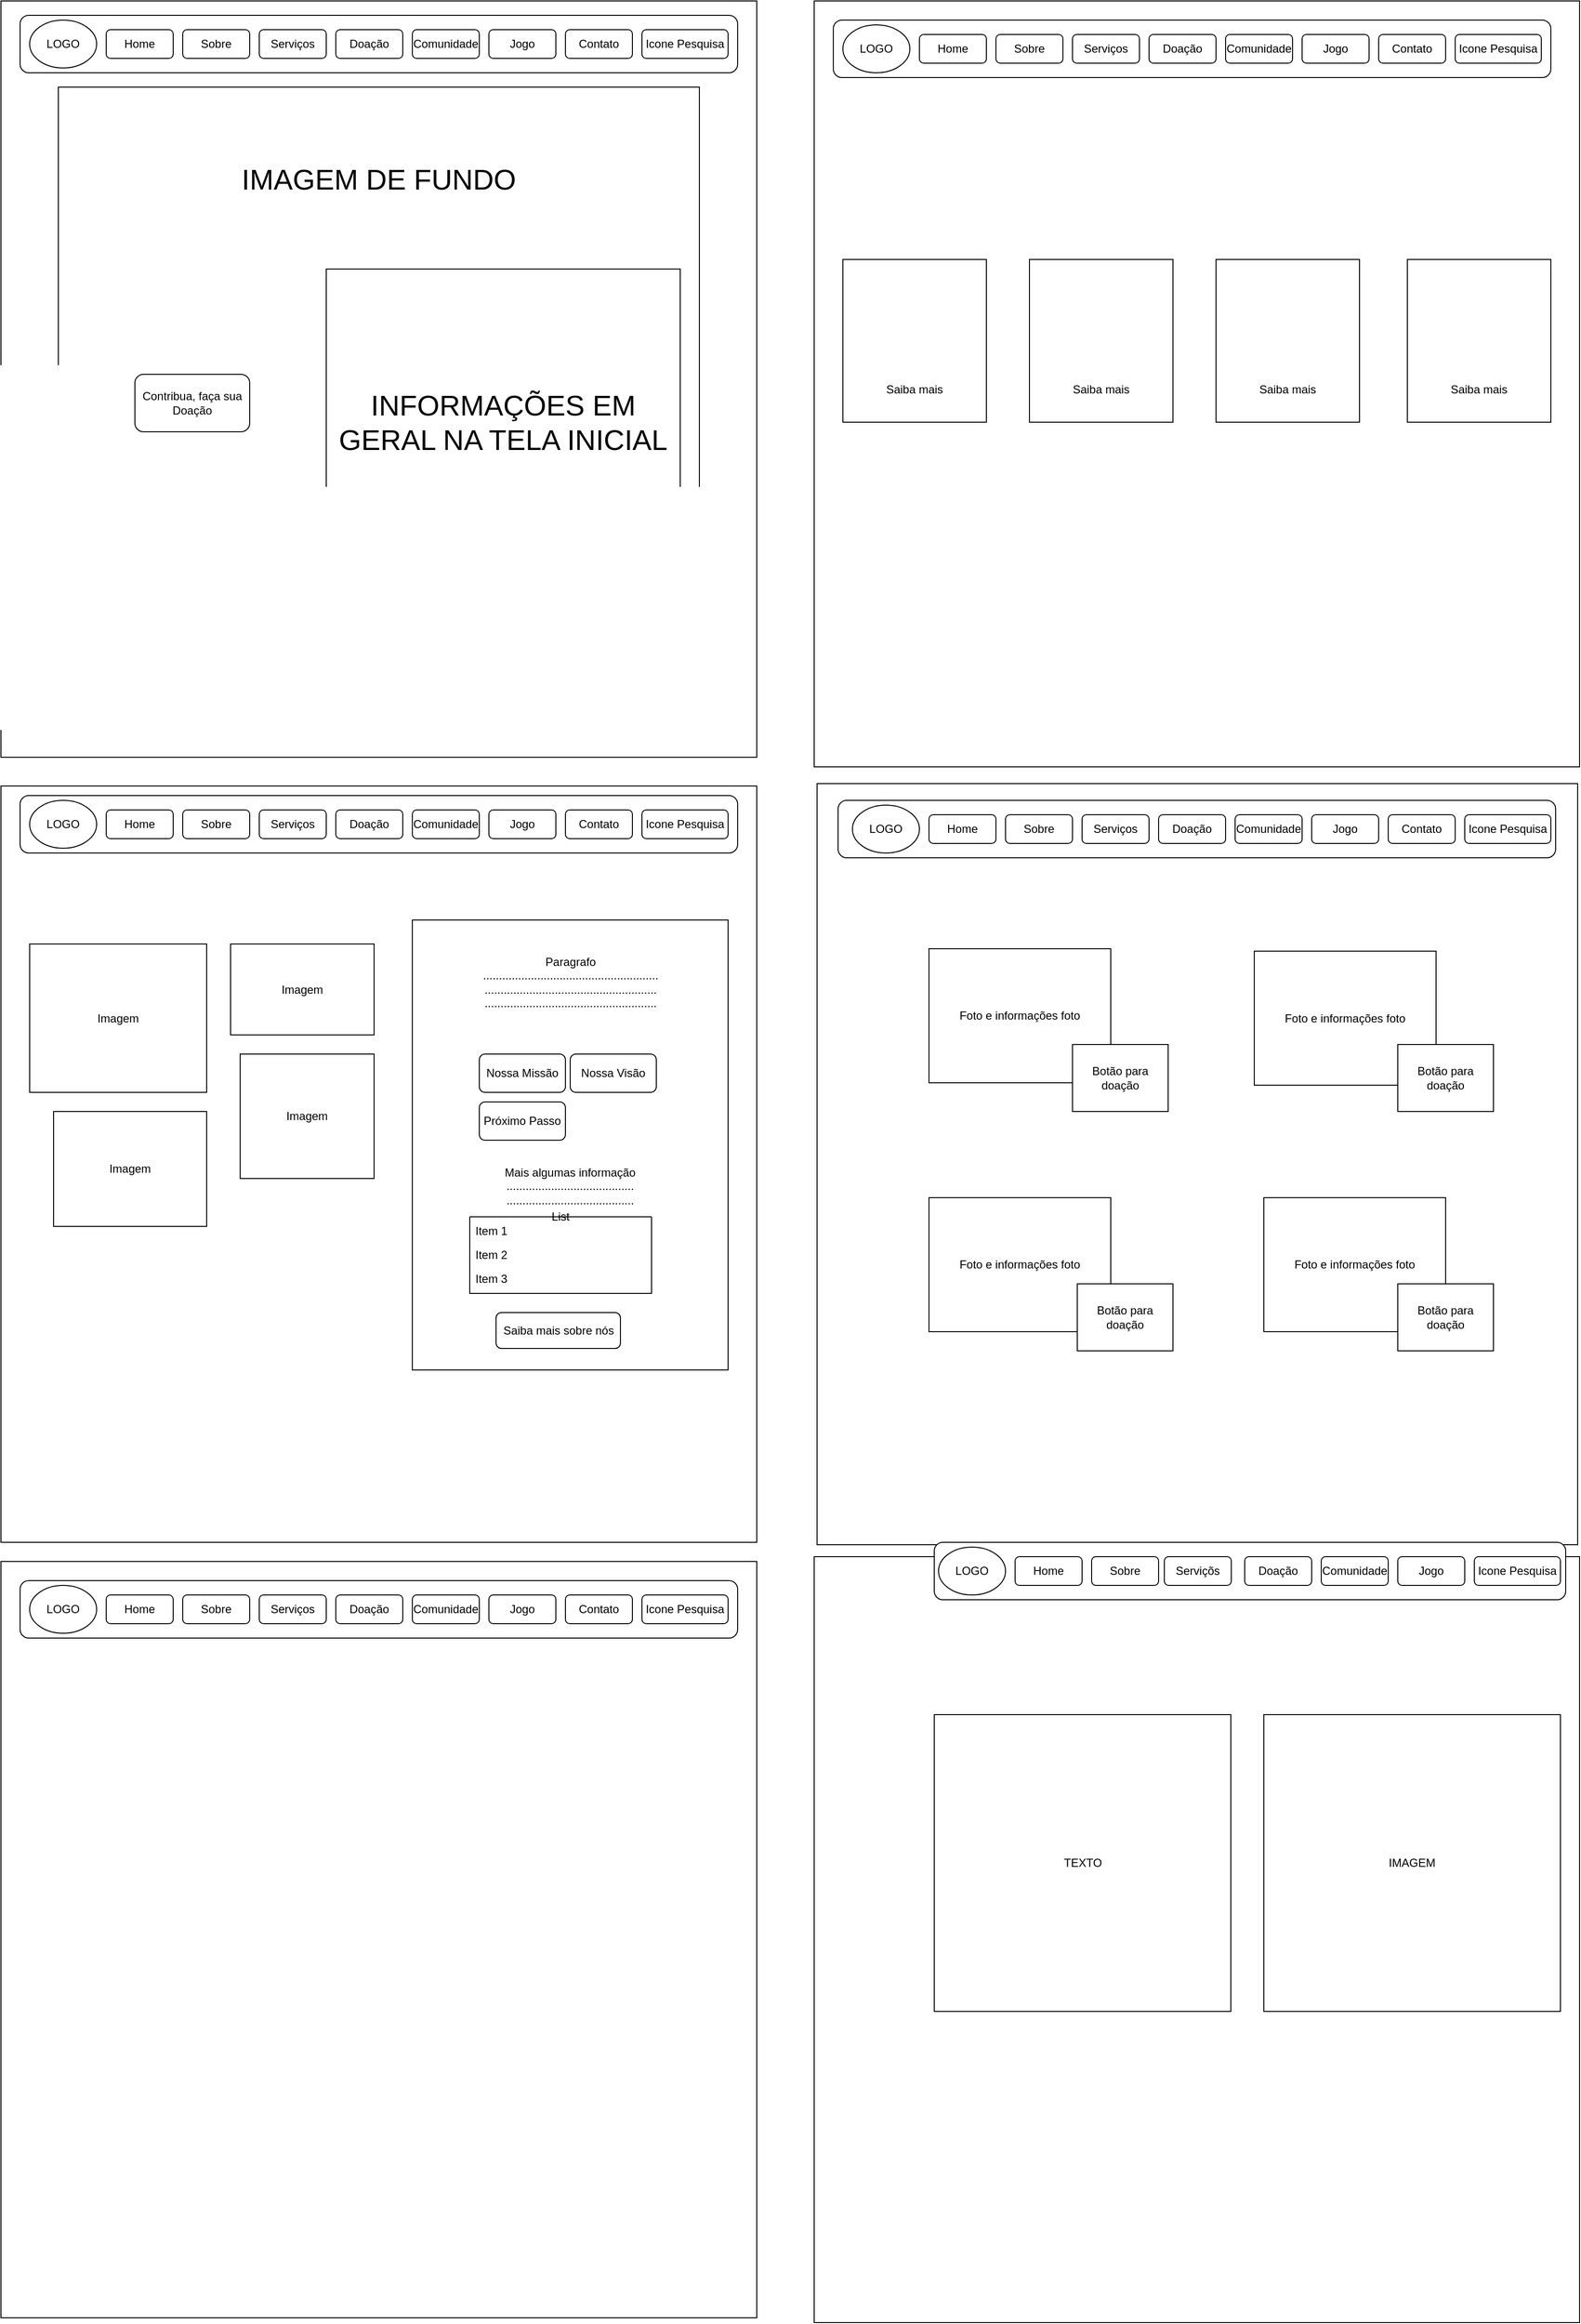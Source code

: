 <mxfile version="22.1.3" type="github">
  <diagram name="Página-1" id="8Q8NYWvQopLGxL6JcKgY">
    <mxGraphModel dx="1926" dy="1749" grid="1" gridSize="10" guides="1" tooltips="1" connect="1" arrows="1" fold="1" page="1" pageScale="1" pageWidth="827" pageHeight="1169" math="0" shadow="0">
      <root>
        <mxCell id="0" />
        <mxCell id="1" parent="0" />
        <mxCell id="k__9oxaFygpGIk1sYvMP-1" value="" style="whiteSpace=wrap;html=1;aspect=fixed;" vertex="1" parent="1">
          <mxGeometry x="-10" y="-1140" width="790" height="790" as="geometry" />
        </mxCell>
        <mxCell id="k__9oxaFygpGIk1sYvMP-2" value="" style="rounded=1;whiteSpace=wrap;html=1;" vertex="1" parent="1">
          <mxGeometry x="10" y="-1125" width="750" height="60" as="geometry" />
        </mxCell>
        <mxCell id="k__9oxaFygpGIk1sYvMP-6" value="Icone Pesquisa" style="rounded=1;whiteSpace=wrap;html=1;" vertex="1" parent="1">
          <mxGeometry x="660" y="-1110" width="90" height="30" as="geometry" />
        </mxCell>
        <mxCell id="k__9oxaFygpGIk1sYvMP-12" value="Home" style="rounded=1;whiteSpace=wrap;html=1;" vertex="1" parent="1">
          <mxGeometry x="100" y="-1110" width="70" height="30" as="geometry" />
        </mxCell>
        <mxCell id="k__9oxaFygpGIk1sYvMP-13" value="LOGO" style="ellipse;whiteSpace=wrap;html=1;" vertex="1" parent="1">
          <mxGeometry x="20" y="-1120" width="70" height="50" as="geometry" />
        </mxCell>
        <mxCell id="k__9oxaFygpGIk1sYvMP-14" value="Jogo" style="rounded=1;whiteSpace=wrap;html=1;" vertex="1" parent="1">
          <mxGeometry x="500" y="-1110" width="70" height="30" as="geometry" />
        </mxCell>
        <mxCell id="k__9oxaFygpGIk1sYvMP-16" value="Contato" style="rounded=1;whiteSpace=wrap;html=1;" vertex="1" parent="1">
          <mxGeometry x="580" y="-1110" width="70" height="30" as="geometry" />
        </mxCell>
        <mxCell id="k__9oxaFygpGIk1sYvMP-17" value="" style="whiteSpace=wrap;html=1;aspect=fixed;" vertex="1" parent="1">
          <mxGeometry x="-10" y="-320" width="790" height="790" as="geometry" />
        </mxCell>
        <mxCell id="k__9oxaFygpGIk1sYvMP-25" value="" style="rounded=0;whiteSpace=wrap;html=1;" vertex="1" parent="1">
          <mxGeometry x="420" y="-180" width="330" height="470" as="geometry" />
        </mxCell>
        <mxCell id="k__9oxaFygpGIk1sYvMP-26" value="Paragrafo .......................................................&lt;br&gt;......................................................&lt;br&gt;......................................................&lt;br&gt;" style="text;html=1;strokeColor=none;fillColor=none;align=center;verticalAlign=middle;whiteSpace=wrap;rounded=0;" vertex="1" parent="1">
          <mxGeometry x="532.5" y="-150" width="105" height="70" as="geometry" />
        </mxCell>
        <mxCell id="k__9oxaFygpGIk1sYvMP-29" value="List" style="swimlane;fontStyle=0;childLayout=stackLayout;horizontal=1;startSize=0;horizontalStack=0;resizeParent=1;resizeParentMax=0;resizeLast=0;collapsible=1;marginBottom=0;whiteSpace=wrap;html=1;" vertex="1" parent="1">
          <mxGeometry x="480" y="130" width="190" height="80" as="geometry" />
        </mxCell>
        <mxCell id="k__9oxaFygpGIk1sYvMP-30" value="Item 1" style="text;strokeColor=none;fillColor=none;align=left;verticalAlign=middle;spacingLeft=4;spacingRight=4;overflow=hidden;points=[[0,0.5],[1,0.5]];portConstraint=eastwest;rotatable=0;whiteSpace=wrap;html=1;" vertex="1" parent="k__9oxaFygpGIk1sYvMP-29">
          <mxGeometry width="190" height="30" as="geometry" />
        </mxCell>
        <mxCell id="k__9oxaFygpGIk1sYvMP-31" value="Item 2" style="text;strokeColor=none;fillColor=none;align=left;verticalAlign=middle;spacingLeft=4;spacingRight=4;overflow=hidden;points=[[0,0.5],[1,0.5]];portConstraint=eastwest;rotatable=0;whiteSpace=wrap;html=1;" vertex="1" parent="k__9oxaFygpGIk1sYvMP-29">
          <mxGeometry y="30" width="190" height="20" as="geometry" />
        </mxCell>
        <mxCell id="k__9oxaFygpGIk1sYvMP-32" value="Item 3" style="text;strokeColor=none;fillColor=none;align=left;verticalAlign=middle;spacingLeft=4;spacingRight=4;overflow=hidden;points=[[0,0.5],[1,0.5]];portConstraint=eastwest;rotatable=0;whiteSpace=wrap;html=1;" vertex="1" parent="k__9oxaFygpGIk1sYvMP-29">
          <mxGeometry y="50" width="190" height="30" as="geometry" />
        </mxCell>
        <mxCell id="k__9oxaFygpGIk1sYvMP-33" value="Nossa Missão" style="rounded=1;whiteSpace=wrap;html=1;" vertex="1" parent="1">
          <mxGeometry x="490" y="-40" width="90" height="40" as="geometry" />
        </mxCell>
        <mxCell id="k__9oxaFygpGIk1sYvMP-34" value="Nossa Visão" style="rounded=1;whiteSpace=wrap;html=1;" vertex="1" parent="1">
          <mxGeometry x="585" y="-40" width="90" height="40" as="geometry" />
        </mxCell>
        <mxCell id="k__9oxaFygpGIk1sYvMP-35" value="Próximo Passo" style="rounded=1;whiteSpace=wrap;html=1;" vertex="1" parent="1">
          <mxGeometry x="490" y="10" width="90" height="40" as="geometry" />
        </mxCell>
        <mxCell id="k__9oxaFygpGIk1sYvMP-38" value="&lt;font style=&quot;font-size: 30px;&quot;&gt;&lt;br&gt;&lt;br&gt;IMAGEM DE FUNDO&lt;/font&gt;" style="whiteSpace=wrap;html=1;aspect=fixed;verticalAlign=top;" vertex="1" parent="1">
          <mxGeometry x="50" y="-1050" width="670" height="670" as="geometry" />
        </mxCell>
        <mxCell id="k__9oxaFygpGIk1sYvMP-41" value="&lt;font style=&quot;font-size: 30px;&quot;&gt;INFORMAÇÕES EM GERAL NA TELA INICIAL&lt;/font&gt;" style="rounded=0;whiteSpace=wrap;html=1;" vertex="1" parent="1">
          <mxGeometry x="330" y="-860" width="370" height="320" as="geometry" />
        </mxCell>
        <mxCell id="k__9oxaFygpGIk1sYvMP-42" value="Contribua, faça sua&lt;br&gt;Doação" style="rounded=1;whiteSpace=wrap;html=1;" vertex="1" parent="1">
          <mxGeometry x="130" y="-750" width="120" height="60" as="geometry" />
        </mxCell>
        <mxCell id="k__9oxaFygpGIk1sYvMP-46" value="Mais algumas informação&lt;br&gt;........................................&lt;br&gt;........................................" style="text;html=1;strokeColor=none;fillColor=none;align=center;verticalAlign=middle;whiteSpace=wrap;rounded=0;" vertex="1" parent="1">
          <mxGeometry x="480" y="75" width="210" height="45" as="geometry" />
        </mxCell>
        <mxCell id="k__9oxaFygpGIk1sYvMP-47" value="Imagem" style="rounded=0;whiteSpace=wrap;html=1;" vertex="1" parent="1">
          <mxGeometry x="20" y="-155" width="185" height="155" as="geometry" />
        </mxCell>
        <mxCell id="k__9oxaFygpGIk1sYvMP-48" value="Imagem" style="rounded=0;whiteSpace=wrap;html=1;" vertex="1" parent="1">
          <mxGeometry x="230" y="-155" width="150" height="95" as="geometry" />
        </mxCell>
        <mxCell id="k__9oxaFygpGIk1sYvMP-49" value="Imagem" style="rounded=0;whiteSpace=wrap;html=1;" vertex="1" parent="1">
          <mxGeometry x="45" y="20" width="160" height="120" as="geometry" />
        </mxCell>
        <mxCell id="k__9oxaFygpGIk1sYvMP-50" value="Imagem" style="rounded=0;whiteSpace=wrap;html=1;" vertex="1" parent="1">
          <mxGeometry x="240" y="-40" width="140" height="130" as="geometry" />
        </mxCell>
        <mxCell id="k__9oxaFygpGIk1sYvMP-55" value="Saiba mais sobre nós" style="rounded=1;whiteSpace=wrap;html=1;" vertex="1" parent="1">
          <mxGeometry x="507.5" y="230" width="130" height="37.5" as="geometry" />
        </mxCell>
        <mxCell id="k__9oxaFygpGIk1sYvMP-56" value="" style="whiteSpace=wrap;html=1;aspect=fixed;" vertex="1" parent="1">
          <mxGeometry x="840" y="-1140" width="800" height="800" as="geometry" />
        </mxCell>
        <mxCell id="k__9oxaFygpGIk1sYvMP-57" value="&lt;br&gt;&lt;br&gt;&lt;br&gt;&lt;br&gt;&lt;br&gt;&lt;br&gt;&lt;br&gt;Saiba mais" style="rounded=0;whiteSpace=wrap;html=1;" vertex="1" parent="1">
          <mxGeometry x="870" y="-870" width="150" height="170" as="geometry" />
        </mxCell>
        <mxCell id="k__9oxaFygpGIk1sYvMP-58" value="&lt;br&gt;&lt;br&gt;&lt;br&gt;&lt;br&gt;&lt;br&gt;&lt;br&gt;&lt;br&gt;Saiba mais" style="rounded=0;whiteSpace=wrap;html=1;" vertex="1" parent="1">
          <mxGeometry x="1065" y="-870" width="150" height="170" as="geometry" />
        </mxCell>
        <mxCell id="k__9oxaFygpGIk1sYvMP-59" value="&lt;br&gt;&lt;br&gt;&lt;br&gt;&lt;br&gt;&lt;br&gt;&lt;br&gt;&lt;br&gt;Saiba mais" style="rounded=0;whiteSpace=wrap;html=1;" vertex="1" parent="1">
          <mxGeometry x="1260" y="-870" width="150" height="170" as="geometry" />
        </mxCell>
        <mxCell id="k__9oxaFygpGIk1sYvMP-60" value="&lt;br&gt;&lt;br&gt;&lt;br&gt;&lt;br&gt;&lt;br&gt;&lt;br&gt;&lt;br&gt;Saiba mais" style="rounded=0;whiteSpace=wrap;html=1;" vertex="1" parent="1">
          <mxGeometry x="1460" y="-870" width="150" height="170" as="geometry" />
        </mxCell>
        <mxCell id="k__9oxaFygpGIk1sYvMP-87" style="edgeStyle=orthogonalEdgeStyle;rounded=0;orthogonalLoop=1;jettySize=auto;html=1;exitX=0.5;exitY=1;exitDx=0;exitDy=0;" edge="1" parent="1">
          <mxGeometry relative="1" as="geometry">
            <mxPoint x="1185" y="-930" as="sourcePoint" />
            <mxPoint x="1185" y="-930" as="targetPoint" />
          </mxGeometry>
        </mxCell>
        <mxCell id="k__9oxaFygpGIk1sYvMP-92" value="" style="whiteSpace=wrap;html=1;aspect=fixed;" vertex="1" parent="1">
          <mxGeometry x="843" y="-322.5" width="795" height="795" as="geometry" />
        </mxCell>
        <mxCell id="k__9oxaFygpGIk1sYvMP-93" value="Foto e informações foto" style="rounded=0;whiteSpace=wrap;html=1;" vertex="1" parent="1">
          <mxGeometry x="960" y="-150" width="190" height="140" as="geometry" />
        </mxCell>
        <mxCell id="k__9oxaFygpGIk1sYvMP-94" value="Foto e informações foto" style="rounded=0;whiteSpace=wrap;html=1;" vertex="1" parent="1">
          <mxGeometry x="1310" y="110" width="190" height="140" as="geometry" />
        </mxCell>
        <mxCell id="k__9oxaFygpGIk1sYvMP-95" value="Foto e informações foto" style="rounded=0;whiteSpace=wrap;html=1;" vertex="1" parent="1">
          <mxGeometry x="960" y="110" width="190" height="140" as="geometry" />
        </mxCell>
        <mxCell id="k__9oxaFygpGIk1sYvMP-96" value="Foto e informações foto" style="rounded=0;whiteSpace=wrap;html=1;" vertex="1" parent="1">
          <mxGeometry x="1300" y="-147.5" width="190" height="140" as="geometry" />
        </mxCell>
        <mxCell id="k__9oxaFygpGIk1sYvMP-112" value="Botão para doação" style="rounded=0;whiteSpace=wrap;html=1;" vertex="1" parent="1">
          <mxGeometry x="1110" y="-50" width="100" height="70" as="geometry" />
        </mxCell>
        <mxCell id="k__9oxaFygpGIk1sYvMP-114" value="Botão para doação" style="rounded=0;whiteSpace=wrap;html=1;" vertex="1" parent="1">
          <mxGeometry x="1450" y="200" width="100" height="70" as="geometry" />
        </mxCell>
        <mxCell id="k__9oxaFygpGIk1sYvMP-115" value="Botão para doação" style="rounded=0;whiteSpace=wrap;html=1;" vertex="1" parent="1">
          <mxGeometry x="1115" y="200" width="100" height="70" as="geometry" />
        </mxCell>
        <mxCell id="k__9oxaFygpGIk1sYvMP-116" value="Botão para doação" style="rounded=0;whiteSpace=wrap;html=1;" vertex="1" parent="1">
          <mxGeometry x="1450" y="-50" width="100" height="70" as="geometry" />
        </mxCell>
        <mxCell id="k__9oxaFygpGIk1sYvMP-117" value="" style="whiteSpace=wrap;html=1;aspect=fixed;" vertex="1" parent="1">
          <mxGeometry x="840" y="485" width="800" height="800" as="geometry" />
        </mxCell>
        <mxCell id="k__9oxaFygpGIk1sYvMP-118" value="TEXTO" style="whiteSpace=wrap;html=1;aspect=fixed;" vertex="1" parent="1">
          <mxGeometry x="965.5" y="650" width="310" height="310" as="geometry" />
        </mxCell>
        <mxCell id="k__9oxaFygpGIk1sYvMP-119" value="IMAGEM" style="whiteSpace=wrap;html=1;aspect=fixed;" vertex="1" parent="1">
          <mxGeometry x="1310" y="650" width="310" height="310" as="geometry" />
        </mxCell>
        <mxCell id="k__9oxaFygpGIk1sYvMP-120" value="" style="rounded=1;whiteSpace=wrap;html=1;" vertex="1" parent="1">
          <mxGeometry x="965.5" y="470" width="660" height="60" as="geometry" />
        </mxCell>
        <mxCell id="k__9oxaFygpGIk1sYvMP-121" value="Icone Pesquisa" style="rounded=1;whiteSpace=wrap;html=1;" vertex="1" parent="1">
          <mxGeometry x="1530" y="485" width="90" height="30" as="geometry" />
        </mxCell>
        <mxCell id="k__9oxaFygpGIk1sYvMP-122" value="LOGO" style="ellipse;whiteSpace=wrap;html=1;" vertex="1" parent="1">
          <mxGeometry x="970" y="475" width="70" height="50" as="geometry" />
        </mxCell>
        <mxCell id="k__9oxaFygpGIk1sYvMP-123" value="Home" style="rounded=1;whiteSpace=wrap;html=1;" vertex="1" parent="1">
          <mxGeometry x="1050" y="485" width="70" height="30" as="geometry" />
        </mxCell>
        <mxCell id="k__9oxaFygpGIk1sYvMP-124" value="Sobre" style="rounded=1;whiteSpace=wrap;html=1;" vertex="1" parent="1">
          <mxGeometry x="1130" y="485" width="70" height="30" as="geometry" />
        </mxCell>
        <mxCell id="k__9oxaFygpGIk1sYvMP-128" value="Serviçõs" style="rounded=1;whiteSpace=wrap;html=1;" vertex="1" parent="1">
          <mxGeometry x="1206" y="485" width="70" height="30" as="geometry" />
        </mxCell>
        <mxCell id="k__9oxaFygpGIk1sYvMP-129" value="Jogo" style="rounded=1;whiteSpace=wrap;html=1;" vertex="1" parent="1">
          <mxGeometry x="1450" y="485" width="70" height="30" as="geometry" />
        </mxCell>
        <mxCell id="k__9oxaFygpGIk1sYvMP-130" value="Comunidade" style="rounded=1;whiteSpace=wrap;html=1;" vertex="1" parent="1">
          <mxGeometry x="1370" y="485" width="70" height="30" as="geometry" />
        </mxCell>
        <mxCell id="k__9oxaFygpGIk1sYvMP-131" value="Doação" style="rounded=1;whiteSpace=wrap;html=1;" vertex="1" parent="1">
          <mxGeometry x="1290" y="485" width="70" height="30" as="geometry" />
        </mxCell>
        <mxCell id="k__9oxaFygpGIk1sYvMP-133" value="Sobre" style="rounded=1;whiteSpace=wrap;html=1;" vertex="1" parent="1">
          <mxGeometry x="180" y="-1110" width="70" height="30" as="geometry" />
        </mxCell>
        <mxCell id="k__9oxaFygpGIk1sYvMP-134" value="Serviços" style="rounded=1;whiteSpace=wrap;html=1;" vertex="1" parent="1">
          <mxGeometry x="260" y="-1110" width="70" height="30" as="geometry" />
        </mxCell>
        <mxCell id="k__9oxaFygpGIk1sYvMP-135" value="Doação" style="rounded=1;whiteSpace=wrap;html=1;" vertex="1" parent="1">
          <mxGeometry x="340" y="-1110" width="70" height="30" as="geometry" />
        </mxCell>
        <mxCell id="k__9oxaFygpGIk1sYvMP-136" value="Comunidade" style="rounded=1;whiteSpace=wrap;html=1;" vertex="1" parent="1">
          <mxGeometry x="420" y="-1110" width="70" height="30" as="geometry" />
        </mxCell>
        <mxCell id="k__9oxaFygpGIk1sYvMP-137" value="" style="rounded=1;whiteSpace=wrap;html=1;" vertex="1" parent="1">
          <mxGeometry x="10" y="-310" width="750" height="60" as="geometry" />
        </mxCell>
        <mxCell id="k__9oxaFygpGIk1sYvMP-138" value="LOGO" style="ellipse;whiteSpace=wrap;html=1;" vertex="1" parent="1">
          <mxGeometry x="20" y="-305" width="70" height="50" as="geometry" />
        </mxCell>
        <mxCell id="k__9oxaFygpGIk1sYvMP-139" value="Icone Pesquisa" style="rounded=1;whiteSpace=wrap;html=1;" vertex="1" parent="1">
          <mxGeometry x="660" y="-295" width="90" height="30" as="geometry" />
        </mxCell>
        <mxCell id="k__9oxaFygpGIk1sYvMP-140" value="Home" style="rounded=1;whiteSpace=wrap;html=1;" vertex="1" parent="1">
          <mxGeometry x="100" y="-295" width="70" height="30" as="geometry" />
        </mxCell>
        <mxCell id="k__9oxaFygpGIk1sYvMP-141" value="Serviços" style="rounded=1;whiteSpace=wrap;html=1;" vertex="1" parent="1">
          <mxGeometry x="260" y="-295" width="70" height="30" as="geometry" />
        </mxCell>
        <mxCell id="k__9oxaFygpGIk1sYvMP-142" value="Doação" style="rounded=1;whiteSpace=wrap;html=1;" vertex="1" parent="1">
          <mxGeometry x="340" y="-295" width="70" height="30" as="geometry" />
        </mxCell>
        <mxCell id="k__9oxaFygpGIk1sYvMP-143" value="Comunidade" style="rounded=1;whiteSpace=wrap;html=1;" vertex="1" parent="1">
          <mxGeometry x="420" y="-295" width="70" height="30" as="geometry" />
        </mxCell>
        <mxCell id="k__9oxaFygpGIk1sYvMP-144" value="Jogo" style="rounded=1;whiteSpace=wrap;html=1;" vertex="1" parent="1">
          <mxGeometry x="500" y="-295" width="70" height="30" as="geometry" />
        </mxCell>
        <mxCell id="k__9oxaFygpGIk1sYvMP-145" value="Contato" style="rounded=1;whiteSpace=wrap;html=1;" vertex="1" parent="1">
          <mxGeometry x="580" y="-295" width="70" height="30" as="geometry" />
        </mxCell>
        <mxCell id="k__9oxaFygpGIk1sYvMP-146" value="Sobre" style="rounded=1;whiteSpace=wrap;html=1;" vertex="1" parent="1">
          <mxGeometry x="180" y="-295" width="70" height="30" as="geometry" />
        </mxCell>
        <mxCell id="k__9oxaFygpGIk1sYvMP-148" value="" style="rounded=1;whiteSpace=wrap;html=1;" vertex="1" parent="1">
          <mxGeometry x="865" y="-305" width="750" height="60" as="geometry" />
        </mxCell>
        <mxCell id="k__9oxaFygpGIk1sYvMP-149" value="Icone Pesquisa" style="rounded=1;whiteSpace=wrap;html=1;" vertex="1" parent="1">
          <mxGeometry x="1520" y="-290" width="90" height="30" as="geometry" />
        </mxCell>
        <mxCell id="k__9oxaFygpGIk1sYvMP-150" value="LOGO" style="ellipse;whiteSpace=wrap;html=1;" vertex="1" parent="1">
          <mxGeometry x="880" y="-300" width="70" height="50" as="geometry" />
        </mxCell>
        <mxCell id="k__9oxaFygpGIk1sYvMP-151" value="Home" style="rounded=1;whiteSpace=wrap;html=1;" vertex="1" parent="1">
          <mxGeometry x="960" y="-290" width="70" height="30" as="geometry" />
        </mxCell>
        <mxCell id="k__9oxaFygpGIk1sYvMP-152" value="Sobre" style="rounded=1;whiteSpace=wrap;html=1;" vertex="1" parent="1">
          <mxGeometry x="1040" y="-290" width="70" height="30" as="geometry" />
        </mxCell>
        <mxCell id="k__9oxaFygpGIk1sYvMP-153" value="Serviços" style="rounded=1;whiteSpace=wrap;html=1;" vertex="1" parent="1">
          <mxGeometry x="1120" y="-290" width="70" height="30" as="geometry" />
        </mxCell>
        <mxCell id="k__9oxaFygpGIk1sYvMP-154" value="Doação" style="rounded=1;whiteSpace=wrap;html=1;" vertex="1" parent="1">
          <mxGeometry x="1200" y="-290" width="70" height="30" as="geometry" />
        </mxCell>
        <mxCell id="k__9oxaFygpGIk1sYvMP-155" value="Comunidade" style="rounded=1;whiteSpace=wrap;html=1;" vertex="1" parent="1">
          <mxGeometry x="1280" y="-290" width="70" height="30" as="geometry" />
        </mxCell>
        <mxCell id="k__9oxaFygpGIk1sYvMP-156" value="Jogo" style="rounded=1;whiteSpace=wrap;html=1;" vertex="1" parent="1">
          <mxGeometry x="1360" y="-290" width="70" height="30" as="geometry" />
        </mxCell>
        <mxCell id="k__9oxaFygpGIk1sYvMP-157" value="Contato" style="rounded=1;whiteSpace=wrap;html=1;" vertex="1" parent="1">
          <mxGeometry x="1440" y="-290" width="70" height="30" as="geometry" />
        </mxCell>
        <mxCell id="k__9oxaFygpGIk1sYvMP-158" value="" style="rounded=1;whiteSpace=wrap;html=1;" vertex="1" parent="1">
          <mxGeometry x="860" y="-1120" width="750" height="60" as="geometry" />
        </mxCell>
        <mxCell id="k__9oxaFygpGIk1sYvMP-159" value="Icone Pesquisa" style="rounded=1;whiteSpace=wrap;html=1;" vertex="1" parent="1">
          <mxGeometry x="1510" y="-1105" width="90" height="30" as="geometry" />
        </mxCell>
        <mxCell id="k__9oxaFygpGIk1sYvMP-160" value="LOGO" style="ellipse;whiteSpace=wrap;html=1;" vertex="1" parent="1">
          <mxGeometry x="870" y="-1115" width="70" height="50" as="geometry" />
        </mxCell>
        <mxCell id="k__9oxaFygpGIk1sYvMP-161" value="Home" style="rounded=1;whiteSpace=wrap;html=1;" vertex="1" parent="1">
          <mxGeometry x="950" y="-1105" width="70" height="30" as="geometry" />
        </mxCell>
        <mxCell id="k__9oxaFygpGIk1sYvMP-162" value="Sobre" style="rounded=1;whiteSpace=wrap;html=1;" vertex="1" parent="1">
          <mxGeometry x="1030" y="-1105" width="70" height="30" as="geometry" />
        </mxCell>
        <mxCell id="k__9oxaFygpGIk1sYvMP-163" value="Serviços" style="rounded=1;whiteSpace=wrap;html=1;" vertex="1" parent="1">
          <mxGeometry x="1110" y="-1105" width="70" height="30" as="geometry" />
        </mxCell>
        <mxCell id="k__9oxaFygpGIk1sYvMP-164" value="Doação" style="rounded=1;whiteSpace=wrap;html=1;" vertex="1" parent="1">
          <mxGeometry x="1190" y="-1105" width="70" height="30" as="geometry" />
        </mxCell>
        <mxCell id="k__9oxaFygpGIk1sYvMP-165" value="Comunidade" style="rounded=1;whiteSpace=wrap;html=1;" vertex="1" parent="1">
          <mxGeometry x="1270" y="-1105" width="70" height="30" as="geometry" />
        </mxCell>
        <mxCell id="k__9oxaFygpGIk1sYvMP-166" value="Jogo" style="rounded=1;whiteSpace=wrap;html=1;" vertex="1" parent="1">
          <mxGeometry x="1350" y="-1105" width="70" height="30" as="geometry" />
        </mxCell>
        <mxCell id="k__9oxaFygpGIk1sYvMP-167" value="Contato" style="rounded=1;whiteSpace=wrap;html=1;" vertex="1" parent="1">
          <mxGeometry x="1430" y="-1105" width="70" height="30" as="geometry" />
        </mxCell>
        <mxCell id="k__9oxaFygpGIk1sYvMP-168" value="" style="whiteSpace=wrap;html=1;aspect=fixed;" vertex="1" parent="1">
          <mxGeometry x="-10" y="490" width="790" height="790" as="geometry" />
        </mxCell>
        <mxCell id="k__9oxaFygpGIk1sYvMP-169" value="" style="rounded=1;whiteSpace=wrap;html=1;" vertex="1" parent="1">
          <mxGeometry x="10" y="510" width="750" height="60" as="geometry" />
        </mxCell>
        <mxCell id="k__9oxaFygpGIk1sYvMP-170" value="LOGO" style="ellipse;whiteSpace=wrap;html=1;" vertex="1" parent="1">
          <mxGeometry x="20" y="515" width="70" height="50" as="geometry" />
        </mxCell>
        <mxCell id="k__9oxaFygpGIk1sYvMP-171" value="Home" style="rounded=1;whiteSpace=wrap;html=1;" vertex="1" parent="1">
          <mxGeometry x="100" y="525" width="70" height="30" as="geometry" />
        </mxCell>
        <mxCell id="k__9oxaFygpGIk1sYvMP-172" value="Sobre" style="rounded=1;whiteSpace=wrap;html=1;" vertex="1" parent="1">
          <mxGeometry x="180" y="525" width="70" height="30" as="geometry" />
        </mxCell>
        <mxCell id="k__9oxaFygpGIk1sYvMP-173" value="Serviços" style="rounded=1;whiteSpace=wrap;html=1;" vertex="1" parent="1">
          <mxGeometry x="260" y="525" width="70" height="30" as="geometry" />
        </mxCell>
        <mxCell id="k__9oxaFygpGIk1sYvMP-174" value="Doação" style="rounded=1;whiteSpace=wrap;html=1;" vertex="1" parent="1">
          <mxGeometry x="340" y="525" width="70" height="30" as="geometry" />
        </mxCell>
        <mxCell id="k__9oxaFygpGIk1sYvMP-175" value="Comunidade" style="rounded=1;whiteSpace=wrap;html=1;" vertex="1" parent="1">
          <mxGeometry x="420" y="525" width="70" height="30" as="geometry" />
        </mxCell>
        <mxCell id="k__9oxaFygpGIk1sYvMP-176" value="Jogo" style="rounded=1;whiteSpace=wrap;html=1;" vertex="1" parent="1">
          <mxGeometry x="500" y="525" width="70" height="30" as="geometry" />
        </mxCell>
        <mxCell id="k__9oxaFygpGIk1sYvMP-177" value="Contato" style="rounded=1;whiteSpace=wrap;html=1;" vertex="1" parent="1">
          <mxGeometry x="580" y="525" width="70" height="30" as="geometry" />
        </mxCell>
        <mxCell id="k__9oxaFygpGIk1sYvMP-178" value="Icone Pesquisa" style="rounded=1;whiteSpace=wrap;html=1;" vertex="1" parent="1">
          <mxGeometry x="660" y="525" width="90" height="30" as="geometry" />
        </mxCell>
      </root>
    </mxGraphModel>
  </diagram>
</mxfile>
